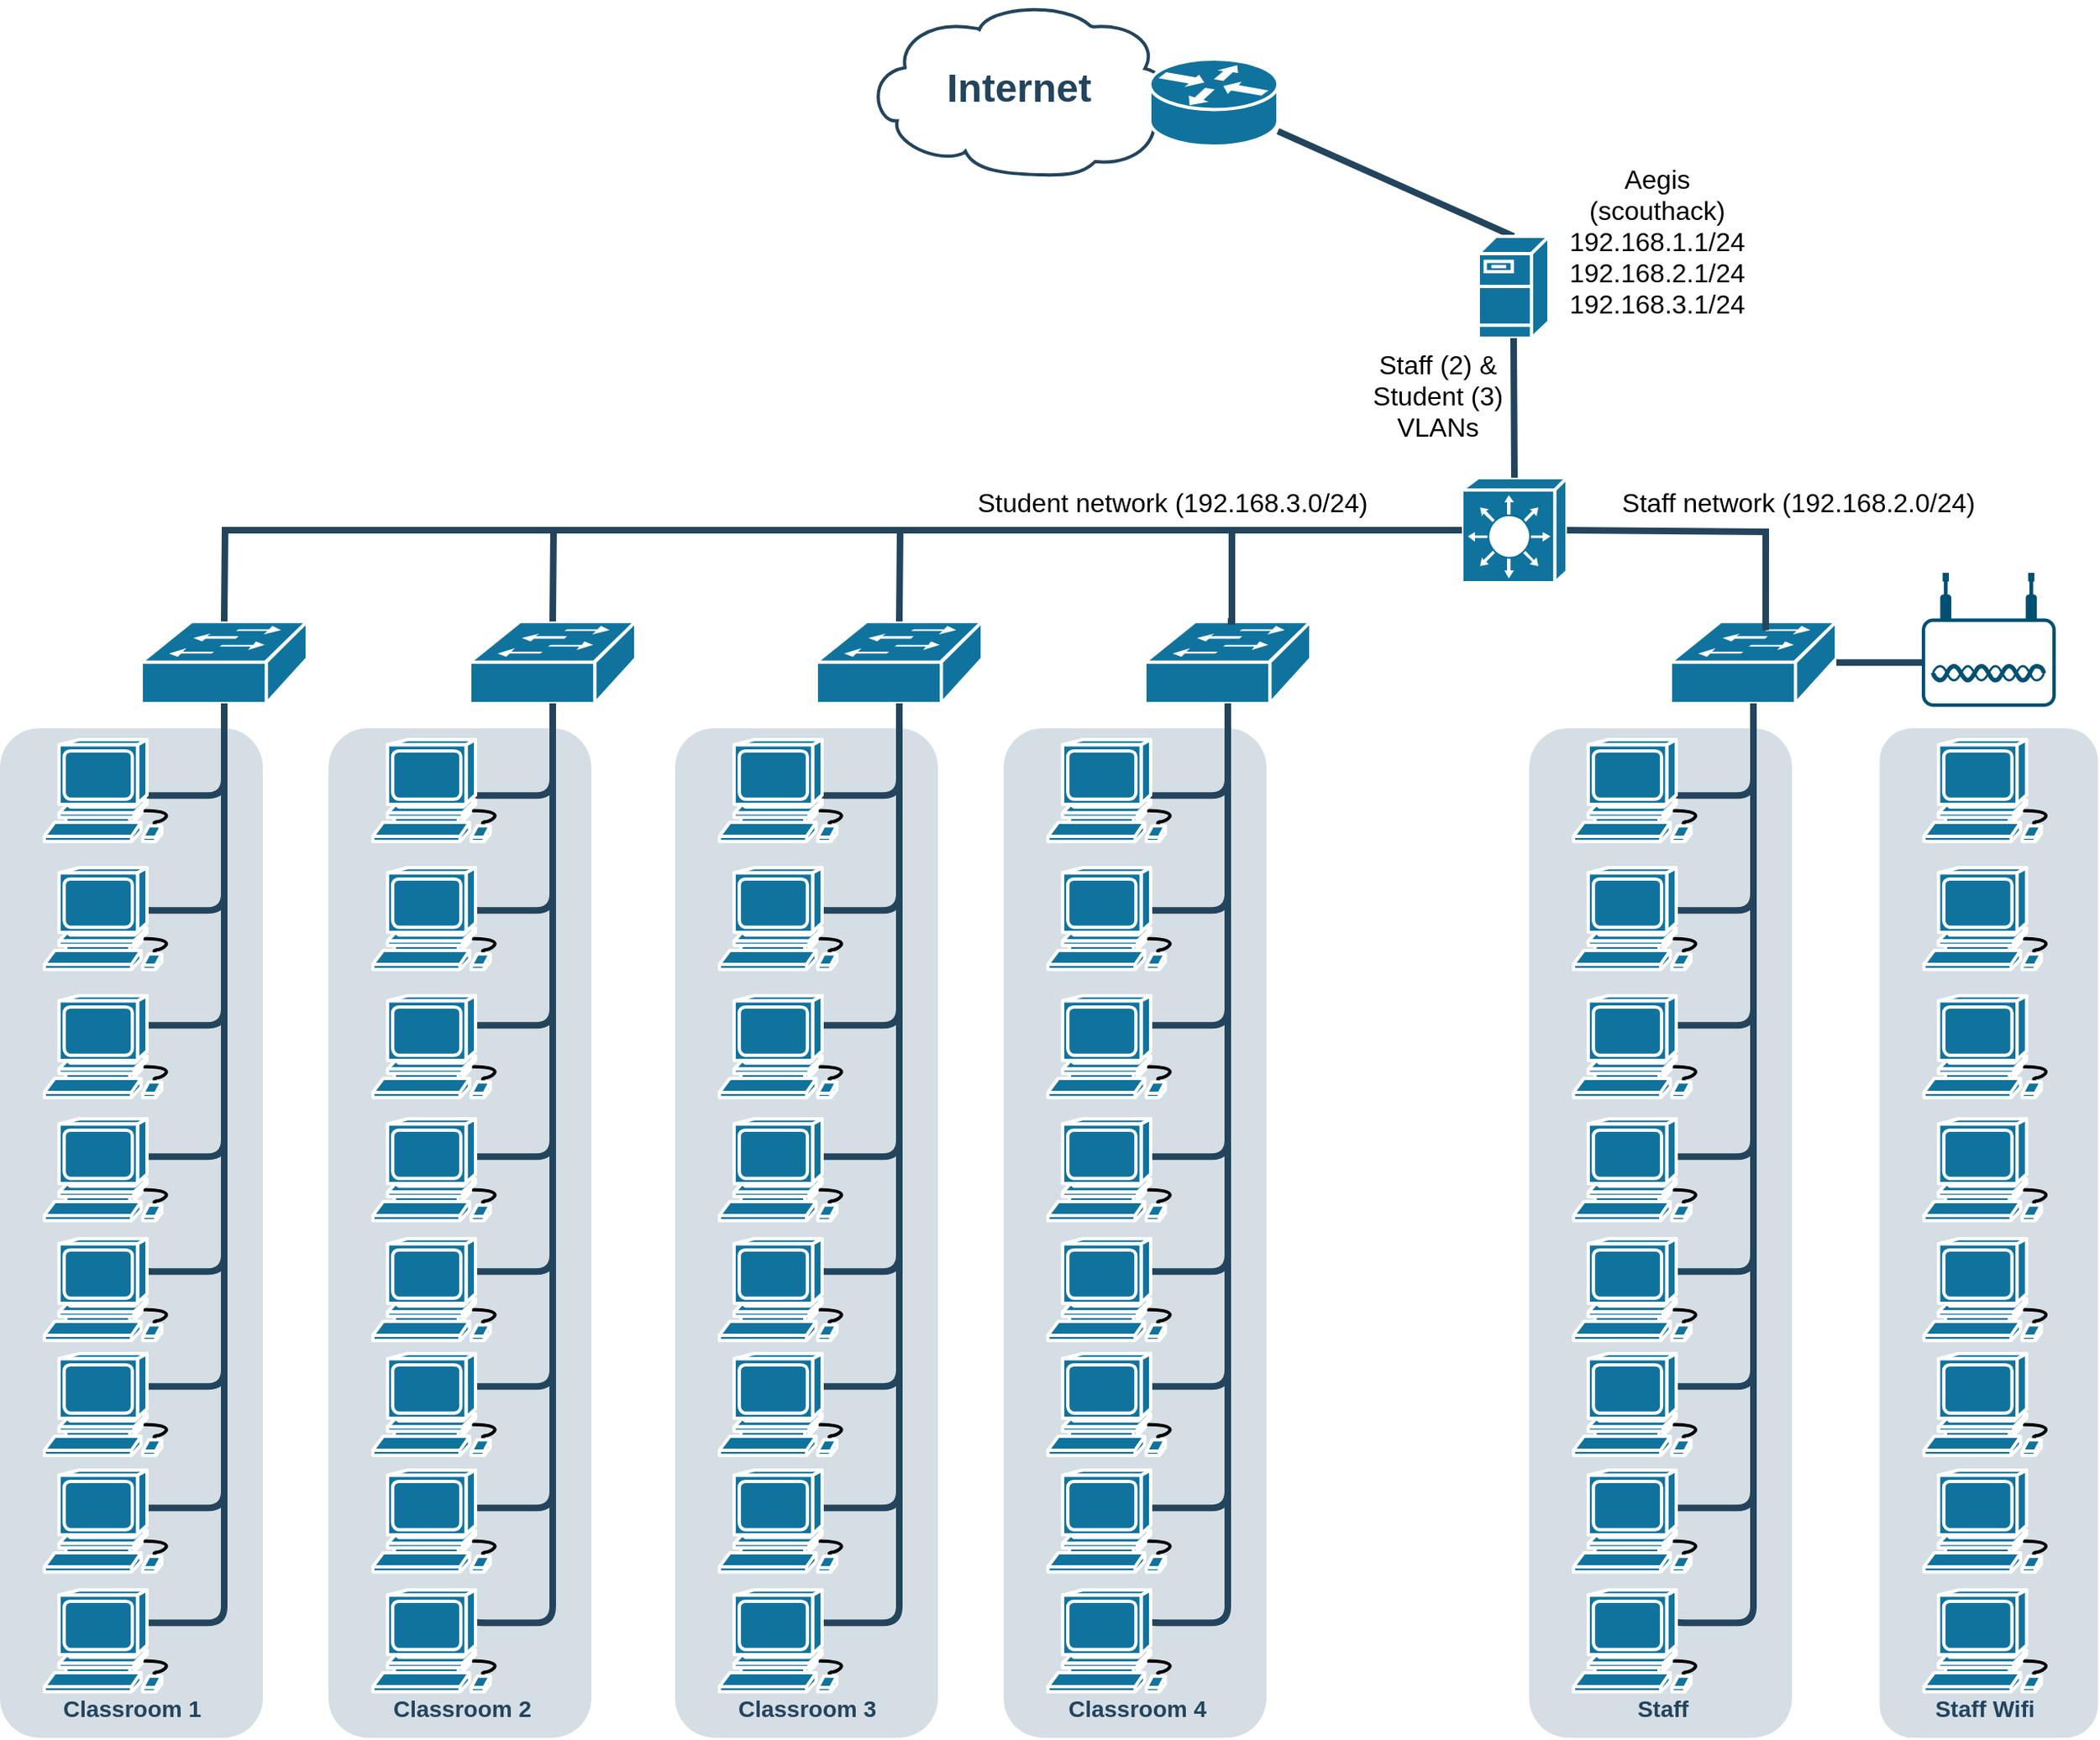 <mxfile version="21.1.2" type="device">
  <diagram id="6a731a19-8d31-9384-78a2-239565b7b9f0" name="Page-1">
    <mxGraphModel dx="2593" dy="1518" grid="1" gridSize="10" guides="1" tooltips="1" connect="1" arrows="1" fold="1" page="1" pageScale="1" pageWidth="827" pageHeight="1169" background="none" math="0" shadow="0">
      <root>
        <mxCell id="0" />
        <mxCell id="1" parent="0" />
        <mxCell id="2109" value="Internet" style="shape=mxgraph.cisco.storage.cloud;html=1;dashed=0;strokeColor=#23445D;fillColor=#ffffff;strokeWidth=2;fontFamily=Helvetica;fontSize=24;fontColor=#23445D;align=center;fontStyle=1" parent="1" vertex="1">
          <mxGeometry x="682" y="40" width="186" height="106" as="geometry" />
        </mxCell>
        <mxCell id="2113" value="" style="shape=mxgraph.cisco.switches.layer_3_switch;html=1;dashed=0;fillColor=#10739E;strokeColor=#ffffff;strokeWidth=2;verticalLabelPosition=bottom;verticalAlign=top;fontFamily=Helvetica;fontSize=36;fontColor=#FFB366" parent="1" vertex="1">
          <mxGeometry x="1045" y="330" width="64" height="64" as="geometry" />
        </mxCell>
        <mxCell id="2138" value="" style="shape=mxgraph.cisco.routers.router;html=1;dashed=0;fillColor=#10739E;strokeColor=#ffffff;strokeWidth=2;verticalLabelPosition=bottom;verticalAlign=top;fontFamily=Helvetica;fontSize=36;fontColor=#FFB366" parent="1" vertex="1">
          <mxGeometry x="855" y="75" width="78" height="53" as="geometry" />
        </mxCell>
        <mxCell id="2170" value="" style="elbow=horizontal;endArrow=none;html=1;strokeColor=#23445D;endFill=0;strokeWidth=4;rounded=1;exitX=0.5;exitY=0;exitDx=0;exitDy=0;exitPerimeter=0;" parent="1" source="Zg446pFr2e7XvsKzSFGU-2379" target="2138" edge="1">
          <mxGeometry width="100" height="100" relative="1" as="geometry">
            <mxPoint x="1042.831" y="205" as="sourcePoint" />
            <mxPoint x="1045.278" y="193.083" as="targetPoint" />
          </mxGeometry>
        </mxCell>
        <mxCell id="Zg446pFr2e7XvsKzSFGU-2379" value="" style="shape=mxgraph.cisco.servers.fileserver;html=1;dashed=0;fillColor=#10739E;strokeColor=#ffffff;strokeWidth=2;verticalLabelPosition=bottom;verticalAlign=top;fontFamily=Helvetica;fontSize=36;fontColor=#FFB366" vertex="1" parent="1">
          <mxGeometry x="1055" y="183" width="43" height="62" as="geometry" />
        </mxCell>
        <mxCell id="Zg446pFr2e7XvsKzSFGU-2381" value="&lt;font style=&quot;font-size: 16px;&quot;&gt;Staff (2) &amp;amp;&lt;br&gt;Student (3)&lt;br&gt;VLANs&lt;/font&gt;" style="edgeStyle=none;rounded=1;html=1;strokeColor=#23445D;endArrow=none;endFill=0;strokeWidth=4;entryX=0.5;entryY=0;entryDx=0;entryDy=0;entryPerimeter=0;exitX=0.5;exitY=1;exitDx=0;exitDy=0;exitPerimeter=0;" edge="1" parent="1" source="Zg446pFr2e7XvsKzSFGU-2379" target="2113">
          <mxGeometry x="-0.183" y="-47" relative="1" as="geometry">
            <mxPoint x="1055" y="271" as="sourcePoint" />
            <mxPoint x="1022" y="313" as="targetPoint" />
            <mxPoint as="offset" />
          </mxGeometry>
        </mxCell>
        <mxCell id="Zg446pFr2e7XvsKzSFGU-2387" value="" style="group" vertex="1" connectable="0" parent="1">
          <mxGeometry x="155" y="417.6" width="187" height="680.0" as="geometry" />
        </mxCell>
        <mxCell id="Zg446pFr2e7XvsKzSFGU-2319" value="" style="rounded=1;whiteSpace=wrap;html=1;strokeColor=none;fillColor=#BAC8D3;fontSize=24;fontColor=#23445D;align=center;opacity=60;" vertex="1" parent="Zg446pFr2e7XvsKzSFGU-2387">
          <mxGeometry y="65" width="160" height="615" as="geometry" />
        </mxCell>
        <mxCell id="Zg446pFr2e7XvsKzSFGU-2320" value="" style="shape=mxgraph.cisco.switches.workgroup_switch;html=1;dashed=0;fillColor=#10739E;strokeColor=#ffffff;strokeWidth=2;verticalLabelPosition=bottom;verticalAlign=top;fontFamily=Helvetica;fontSize=36;fontColor=#FFB366" vertex="1" parent="Zg446pFr2e7XvsKzSFGU-2387">
          <mxGeometry x="86" width="101" height="50" as="geometry" />
        </mxCell>
        <mxCell id="Zg446pFr2e7XvsKzSFGU-2322" style="edgeStyle=orthogonalEdgeStyle;rounded=1;html=1;strokeColor=#23445D;endArrow=none;endFill=0;strokeWidth=4;entryX=0.675;entryY=0.532;entryDx=0;entryDy=0;entryPerimeter=0;" edge="1" parent="Zg446pFr2e7XvsKzSFGU-2387" source="Zg446pFr2e7XvsKzSFGU-2320" target="Zg446pFr2e7XvsKzSFGU-2331">
          <mxGeometry relative="1" as="geometry">
            <Array as="points">
              <mxPoint x="137" y="106" />
            </Array>
            <mxPoint x="104" y="106" as="targetPoint" />
          </mxGeometry>
        </mxCell>
        <mxCell id="Zg446pFr2e7XvsKzSFGU-2323" style="edgeStyle=orthogonalEdgeStyle;rounded=1;html=1;strokeColor=#23445D;endArrow=none;endFill=0;strokeWidth=4;entryX=0.699;entryY=0.387;entryDx=0;entryDy=0;entryPerimeter=0;" edge="1" parent="Zg446pFr2e7XvsKzSFGU-2387" source="Zg446pFr2e7XvsKzSFGU-2320" target="Zg446pFr2e7XvsKzSFGU-2332">
          <mxGeometry relative="1" as="geometry">
            <Array as="points">
              <mxPoint x="137" y="176" />
              <mxPoint x="85" y="176" />
            </Array>
            <mxPoint x="104" y="176" as="targetPoint" />
          </mxGeometry>
        </mxCell>
        <mxCell id="Zg446pFr2e7XvsKzSFGU-2324" style="edgeStyle=orthogonalEdgeStyle;rounded=1;html=1;strokeColor=#23445D;endArrow=none;endFill=0;strokeWidth=4;entryX=0.711;entryY=0.306;entryDx=0;entryDy=0;entryPerimeter=0;" edge="1" parent="Zg446pFr2e7XvsKzSFGU-2387" source="Zg446pFr2e7XvsKzSFGU-2320" target="Zg446pFr2e7XvsKzSFGU-2333">
          <mxGeometry relative="1" as="geometry">
            <Array as="points">
              <mxPoint x="137" y="246" />
            </Array>
            <mxPoint x="104" y="246" as="targetPoint" />
          </mxGeometry>
        </mxCell>
        <mxCell id="Zg446pFr2e7XvsKzSFGU-2325" style="edgeStyle=orthogonalEdgeStyle;rounded=1;html=1;strokeColor=#23445D;endArrow=none;endFill=0;strokeWidth=4;entryX=0.687;entryY=0.355;entryDx=0;entryDy=0;entryPerimeter=0;" edge="1" parent="Zg446pFr2e7XvsKzSFGU-2387" source="Zg446pFr2e7XvsKzSFGU-2320" target="Zg446pFr2e7XvsKzSFGU-2334">
          <mxGeometry relative="1" as="geometry">
            <Array as="points">
              <mxPoint x="137" y="326" />
            </Array>
            <mxPoint x="104" y="326" as="targetPoint" />
          </mxGeometry>
        </mxCell>
        <mxCell id="Zg446pFr2e7XvsKzSFGU-2326" style="edgeStyle=orthogonalEdgeStyle;rounded=1;html=1;strokeColor=#23445D;endArrow=none;endFill=0;strokeWidth=4;entryX=0.699;entryY=0.29;entryDx=0;entryDy=0;entryPerimeter=0;" edge="1" parent="Zg446pFr2e7XvsKzSFGU-2387" source="Zg446pFr2e7XvsKzSFGU-2320" target="Zg446pFr2e7XvsKzSFGU-2335">
          <mxGeometry relative="1" as="geometry">
            <Array as="points">
              <mxPoint x="137" y="396" />
              <mxPoint x="85" y="396" />
            </Array>
            <mxPoint x="104" y="396" as="targetPoint" />
          </mxGeometry>
        </mxCell>
        <mxCell id="Zg446pFr2e7XvsKzSFGU-2327" style="edgeStyle=orthogonalEdgeStyle;rounded=1;html=1;strokeColor=#23445D;endArrow=none;endFill=0;strokeWidth=4;entryX=0.614;entryY=0.323;entryDx=0;entryDy=0;entryPerimeter=0;" edge="1" parent="Zg446pFr2e7XvsKzSFGU-2387" source="Zg446pFr2e7XvsKzSFGU-2320" target="Zg446pFr2e7XvsKzSFGU-2336">
          <mxGeometry relative="1" as="geometry">
            <Array as="points">
              <mxPoint x="137" y="466" />
            </Array>
            <mxPoint x="104" y="466" as="targetPoint" />
          </mxGeometry>
        </mxCell>
        <mxCell id="Zg446pFr2e7XvsKzSFGU-2328" value="Classroom 1" style="rounded=1;whiteSpace=wrap;html=1;strokeColor=none;fillColor=none;fontSize=14;fontColor=#23445D;align=center;fontStyle=1" vertex="1" parent="Zg446pFr2e7XvsKzSFGU-2387">
          <mxGeometry x="34" y="652.0" width="93" height="20" as="geometry" />
        </mxCell>
        <mxCell id="Zg446pFr2e7XvsKzSFGU-2329" style="edgeStyle=orthogonalEdgeStyle;rounded=1;html=1;endArrow=none;endFill=0;strokeColor=#23445D;strokeWidth=4;fontSize=14;fontColor=#990000;entryX=0.687;entryY=0.355;entryDx=0;entryDy=0;entryPerimeter=0;" edge="1" parent="Zg446pFr2e7XvsKzSFGU-2387" source="Zg446pFr2e7XvsKzSFGU-2320" target="Zg446pFr2e7XvsKzSFGU-2337">
          <mxGeometry relative="1" as="geometry">
            <Array as="points">
              <mxPoint x="137" y="540" />
            </Array>
            <mxPoint x="104" y="540" as="targetPoint" />
          </mxGeometry>
        </mxCell>
        <mxCell id="Zg446pFr2e7XvsKzSFGU-2330" style="edgeStyle=orthogonalEdgeStyle;rounded=1;html=1;endArrow=none;endFill=0;strokeColor=#23445D;strokeWidth=4;fontSize=14;fontColor=#990000;entryX=0.687;entryY=0.323;entryDx=0;entryDy=0;entryPerimeter=0;" edge="1" parent="Zg446pFr2e7XvsKzSFGU-2387" source="Zg446pFr2e7XvsKzSFGU-2320" target="Zg446pFr2e7XvsKzSFGU-2338">
          <mxGeometry relative="1" as="geometry">
            <Array as="points">
              <mxPoint x="137" y="610.0" />
            </Array>
            <mxPoint x="104" y="610.0" as="targetPoint" />
          </mxGeometry>
        </mxCell>
        <mxCell id="Zg446pFr2e7XvsKzSFGU-2331" value="" style="shape=mxgraph.cisco.computers_and_peripherals.workstation;html=1;dashed=0;fillColor=#10739E;strokeColor=#ffffff;strokeWidth=2;verticalLabelPosition=bottom;verticalAlign=top;fontFamily=Helvetica;fontSize=36;fontColor=#FFB366" vertex="1" parent="Zg446pFr2e7XvsKzSFGU-2387">
          <mxGeometry x="27" y="72" width="83" height="62" as="geometry" />
        </mxCell>
        <mxCell id="Zg446pFr2e7XvsKzSFGU-2332" value="" style="shape=mxgraph.cisco.computers_and_peripherals.workstation;html=1;dashed=0;fillColor=#10739E;strokeColor=#ffffff;strokeWidth=2;verticalLabelPosition=bottom;verticalAlign=top;fontFamily=Helvetica;fontSize=36;fontColor=#FFB366" vertex="1" parent="Zg446pFr2e7XvsKzSFGU-2387">
          <mxGeometry x="27" y="150" width="83" height="62" as="geometry" />
        </mxCell>
        <mxCell id="Zg446pFr2e7XvsKzSFGU-2333" value="" style="shape=mxgraph.cisco.computers_and_peripherals.workstation;html=1;dashed=0;fillColor=#10739E;strokeColor=#ffffff;strokeWidth=2;verticalLabelPosition=bottom;verticalAlign=top;fontFamily=Helvetica;fontSize=36;fontColor=#FFB366" vertex="1" parent="Zg446pFr2e7XvsKzSFGU-2387">
          <mxGeometry x="27" y="228" width="83" height="62" as="geometry" />
        </mxCell>
        <mxCell id="Zg446pFr2e7XvsKzSFGU-2334" value="" style="shape=mxgraph.cisco.computers_and_peripherals.workstation;html=1;dashed=0;fillColor=#10739E;strokeColor=#ffffff;strokeWidth=2;verticalLabelPosition=bottom;verticalAlign=top;fontFamily=Helvetica;fontSize=36;fontColor=#FFB366" vertex="1" parent="Zg446pFr2e7XvsKzSFGU-2387">
          <mxGeometry x="27" y="303" width="83" height="62" as="geometry" />
        </mxCell>
        <mxCell id="Zg446pFr2e7XvsKzSFGU-2335" value="" style="shape=mxgraph.cisco.computers_and_peripherals.workstation;html=1;dashed=0;fillColor=#10739E;strokeColor=#ffffff;strokeWidth=2;verticalLabelPosition=bottom;verticalAlign=top;fontFamily=Helvetica;fontSize=36;fontColor=#FFB366" vertex="1" parent="Zg446pFr2e7XvsKzSFGU-2387">
          <mxGeometry x="27" y="376" width="83" height="62" as="geometry" />
        </mxCell>
        <mxCell id="Zg446pFr2e7XvsKzSFGU-2336" value="" style="shape=mxgraph.cisco.computers_and_peripherals.workstation;html=1;dashed=0;fillColor=#10739E;strokeColor=#ffffff;strokeWidth=2;verticalLabelPosition=bottom;verticalAlign=top;fontFamily=Helvetica;fontSize=36;fontColor=#FFB366" vertex="1" parent="Zg446pFr2e7XvsKzSFGU-2387">
          <mxGeometry x="27" y="446" width="83" height="62" as="geometry" />
        </mxCell>
        <mxCell id="Zg446pFr2e7XvsKzSFGU-2337" value="" style="shape=mxgraph.cisco.computers_and_peripherals.workstation;html=1;dashed=0;fillColor=#10739E;strokeColor=#ffffff;strokeWidth=2;verticalLabelPosition=bottom;verticalAlign=top;fontFamily=Helvetica;fontSize=36;fontColor=#FFB366" vertex="1" parent="Zg446pFr2e7XvsKzSFGU-2387">
          <mxGeometry x="27" y="517" width="83" height="62" as="geometry" />
        </mxCell>
        <mxCell id="Zg446pFr2e7XvsKzSFGU-2338" value="" style="shape=mxgraph.cisco.computers_and_peripherals.workstation;html=1;dashed=0;fillColor=#10739E;strokeColor=#ffffff;strokeWidth=2;verticalLabelPosition=bottom;verticalAlign=top;fontFamily=Helvetica;fontSize=36;fontColor=#FFB366" vertex="1" parent="Zg446pFr2e7XvsKzSFGU-2387">
          <mxGeometry x="27" y="590.0" width="83" height="62" as="geometry" />
        </mxCell>
        <mxCell id="Zg446pFr2e7XvsKzSFGU-2388" value="" style="group" vertex="1" connectable="0" parent="1">
          <mxGeometry x="355" y="417.6" width="187" height="680.0" as="geometry" />
        </mxCell>
        <mxCell id="2091" value="" style="rounded=1;whiteSpace=wrap;html=1;strokeColor=none;fillColor=#BAC8D3;fontSize=24;fontColor=#23445D;align=center;opacity=60;" parent="Zg446pFr2e7XvsKzSFGU-2388" vertex="1">
          <mxGeometry y="65" width="160" height="615" as="geometry" />
        </mxCell>
        <mxCell id="2117" value="" style="shape=mxgraph.cisco.switches.workgroup_switch;html=1;dashed=0;fillColor=#10739E;strokeColor=#ffffff;strokeWidth=2;verticalLabelPosition=bottom;verticalAlign=top;fontFamily=Helvetica;fontSize=36;fontColor=#FFB366" parent="Zg446pFr2e7XvsKzSFGU-2388" vertex="1">
          <mxGeometry x="86" width="101" height="50" as="geometry" />
        </mxCell>
        <mxCell id="2194" style="edgeStyle=orthogonalEdgeStyle;rounded=1;html=1;strokeColor=#23445D;endArrow=none;endFill=0;strokeWidth=4;entryX=0.675;entryY=0.532;entryDx=0;entryDy=0;entryPerimeter=0;" parent="Zg446pFr2e7XvsKzSFGU-2388" source="2117" target="Zg446pFr2e7XvsKzSFGU-2260" edge="1">
          <mxGeometry relative="1" as="geometry">
            <Array as="points">
              <mxPoint x="137" y="106" />
            </Array>
            <mxPoint x="104" y="106" as="targetPoint" />
          </mxGeometry>
        </mxCell>
        <mxCell id="2195" style="edgeStyle=orthogonalEdgeStyle;rounded=1;html=1;strokeColor=#23445D;endArrow=none;endFill=0;strokeWidth=4;entryX=0.699;entryY=0.387;entryDx=0;entryDy=0;entryPerimeter=0;" parent="Zg446pFr2e7XvsKzSFGU-2388" source="2117" target="Zg446pFr2e7XvsKzSFGU-2262" edge="1">
          <mxGeometry relative="1" as="geometry">
            <Array as="points">
              <mxPoint x="137" y="176" />
              <mxPoint x="85" y="176" />
            </Array>
            <mxPoint x="104" y="176" as="targetPoint" />
          </mxGeometry>
        </mxCell>
        <mxCell id="2196" style="edgeStyle=orthogonalEdgeStyle;rounded=1;html=1;strokeColor=#23445D;endArrow=none;endFill=0;strokeWidth=4;entryX=0.711;entryY=0.306;entryDx=0;entryDy=0;entryPerimeter=0;" parent="Zg446pFr2e7XvsKzSFGU-2388" source="2117" target="Zg446pFr2e7XvsKzSFGU-2263" edge="1">
          <mxGeometry relative="1" as="geometry">
            <Array as="points">
              <mxPoint x="137" y="246" />
            </Array>
            <mxPoint x="104" y="246" as="targetPoint" />
          </mxGeometry>
        </mxCell>
        <mxCell id="2197" style="edgeStyle=orthogonalEdgeStyle;rounded=1;html=1;strokeColor=#23445D;endArrow=none;endFill=0;strokeWidth=4;entryX=0.687;entryY=0.355;entryDx=0;entryDy=0;entryPerimeter=0;" parent="Zg446pFr2e7XvsKzSFGU-2388" source="2117" target="Zg446pFr2e7XvsKzSFGU-2264" edge="1">
          <mxGeometry relative="1" as="geometry">
            <Array as="points">
              <mxPoint x="137" y="326" />
            </Array>
            <mxPoint x="104" y="326" as="targetPoint" />
          </mxGeometry>
        </mxCell>
        <mxCell id="2198" style="edgeStyle=orthogonalEdgeStyle;rounded=1;html=1;strokeColor=#23445D;endArrow=none;endFill=0;strokeWidth=4;entryX=0.699;entryY=0.29;entryDx=0;entryDy=0;entryPerimeter=0;" parent="Zg446pFr2e7XvsKzSFGU-2388" source="2117" target="Zg446pFr2e7XvsKzSFGU-2265" edge="1">
          <mxGeometry relative="1" as="geometry">
            <Array as="points">
              <mxPoint x="137" y="396" />
              <mxPoint x="85" y="396" />
            </Array>
            <mxPoint x="104" y="396" as="targetPoint" />
          </mxGeometry>
        </mxCell>
        <mxCell id="2199" style="edgeStyle=orthogonalEdgeStyle;rounded=1;html=1;strokeColor=#23445D;endArrow=none;endFill=0;strokeWidth=4;entryX=0.614;entryY=0.323;entryDx=0;entryDy=0;entryPerimeter=0;" parent="Zg446pFr2e7XvsKzSFGU-2388" source="2117" target="Zg446pFr2e7XvsKzSFGU-2266" edge="1">
          <mxGeometry relative="1" as="geometry">
            <Array as="points">
              <mxPoint x="137" y="466" />
            </Array>
            <mxPoint x="104" y="466" as="targetPoint" />
          </mxGeometry>
        </mxCell>
        <mxCell id="2231" value="Classroom 2" style="rounded=1;whiteSpace=wrap;html=1;strokeColor=none;fillColor=none;fontSize=14;fontColor=#23445D;align=center;fontStyle=1" parent="Zg446pFr2e7XvsKzSFGU-2388" vertex="1">
          <mxGeometry x="35" y="652.0" width="93" height="20" as="geometry" />
        </mxCell>
        <mxCell id="2255" style="edgeStyle=orthogonalEdgeStyle;rounded=1;html=1;endArrow=none;endFill=0;strokeColor=#23445D;strokeWidth=4;fontSize=14;fontColor=#990000;entryX=0.687;entryY=0.355;entryDx=0;entryDy=0;entryPerimeter=0;" parent="Zg446pFr2e7XvsKzSFGU-2388" source="2117" target="Zg446pFr2e7XvsKzSFGU-2267" edge="1">
          <mxGeometry relative="1" as="geometry">
            <Array as="points">
              <mxPoint x="137" y="540" />
            </Array>
            <mxPoint x="104" y="540" as="targetPoint" />
          </mxGeometry>
        </mxCell>
        <mxCell id="2256" style="edgeStyle=orthogonalEdgeStyle;rounded=1;html=1;endArrow=none;endFill=0;strokeColor=#23445D;strokeWidth=4;fontSize=14;fontColor=#990000;entryX=0.735;entryY=0.29;entryDx=0;entryDy=0;entryPerimeter=0;" parent="Zg446pFr2e7XvsKzSFGU-2388" source="2117" target="Zg446pFr2e7XvsKzSFGU-2268" edge="1">
          <mxGeometry relative="1" as="geometry">
            <Array as="points">
              <mxPoint x="137" y="610.0" />
              <mxPoint x="88" y="610.0" />
            </Array>
            <mxPoint x="104" y="610.0" as="targetPoint" />
          </mxGeometry>
        </mxCell>
        <mxCell id="Zg446pFr2e7XvsKzSFGU-2260" value="" style="shape=mxgraph.cisco.computers_and_peripherals.workstation;html=1;dashed=0;fillColor=#10739E;strokeColor=#ffffff;strokeWidth=2;verticalLabelPosition=bottom;verticalAlign=top;fontFamily=Helvetica;fontSize=36;fontColor=#FFB366" vertex="1" parent="Zg446pFr2e7XvsKzSFGU-2388">
          <mxGeometry x="27" y="72" width="83" height="62" as="geometry" />
        </mxCell>
        <mxCell id="Zg446pFr2e7XvsKzSFGU-2262" value="" style="shape=mxgraph.cisco.computers_and_peripherals.workstation;html=1;dashed=0;fillColor=#10739E;strokeColor=#ffffff;strokeWidth=2;verticalLabelPosition=bottom;verticalAlign=top;fontFamily=Helvetica;fontSize=36;fontColor=#FFB366" vertex="1" parent="Zg446pFr2e7XvsKzSFGU-2388">
          <mxGeometry x="27" y="150" width="83" height="62" as="geometry" />
        </mxCell>
        <mxCell id="Zg446pFr2e7XvsKzSFGU-2263" value="" style="shape=mxgraph.cisco.computers_and_peripherals.workstation;html=1;dashed=0;fillColor=#10739E;strokeColor=#ffffff;strokeWidth=2;verticalLabelPosition=bottom;verticalAlign=top;fontFamily=Helvetica;fontSize=36;fontColor=#FFB366" vertex="1" parent="Zg446pFr2e7XvsKzSFGU-2388">
          <mxGeometry x="27" y="228" width="83" height="62" as="geometry" />
        </mxCell>
        <mxCell id="Zg446pFr2e7XvsKzSFGU-2264" value="" style="shape=mxgraph.cisco.computers_and_peripherals.workstation;html=1;dashed=0;fillColor=#10739E;strokeColor=#ffffff;strokeWidth=2;verticalLabelPosition=bottom;verticalAlign=top;fontFamily=Helvetica;fontSize=36;fontColor=#FFB366" vertex="1" parent="Zg446pFr2e7XvsKzSFGU-2388">
          <mxGeometry x="27" y="303" width="83" height="62" as="geometry" />
        </mxCell>
        <mxCell id="Zg446pFr2e7XvsKzSFGU-2265" value="" style="shape=mxgraph.cisco.computers_and_peripherals.workstation;html=1;dashed=0;fillColor=#10739E;strokeColor=#ffffff;strokeWidth=2;verticalLabelPosition=bottom;verticalAlign=top;fontFamily=Helvetica;fontSize=36;fontColor=#FFB366" vertex="1" parent="Zg446pFr2e7XvsKzSFGU-2388">
          <mxGeometry x="27" y="376" width="83" height="62" as="geometry" />
        </mxCell>
        <mxCell id="Zg446pFr2e7XvsKzSFGU-2266" value="" style="shape=mxgraph.cisco.computers_and_peripherals.workstation;html=1;dashed=0;fillColor=#10739E;strokeColor=#ffffff;strokeWidth=2;verticalLabelPosition=bottom;verticalAlign=top;fontFamily=Helvetica;fontSize=36;fontColor=#FFB366" vertex="1" parent="Zg446pFr2e7XvsKzSFGU-2388">
          <mxGeometry x="27" y="446" width="83" height="62" as="geometry" />
        </mxCell>
        <mxCell id="Zg446pFr2e7XvsKzSFGU-2267" value="" style="shape=mxgraph.cisco.computers_and_peripherals.workstation;html=1;dashed=0;fillColor=#10739E;strokeColor=#ffffff;strokeWidth=2;verticalLabelPosition=bottom;verticalAlign=top;fontFamily=Helvetica;fontSize=36;fontColor=#FFB366" vertex="1" parent="Zg446pFr2e7XvsKzSFGU-2388">
          <mxGeometry x="27" y="517" width="83" height="62" as="geometry" />
        </mxCell>
        <mxCell id="Zg446pFr2e7XvsKzSFGU-2268" value="" style="shape=mxgraph.cisco.computers_and_peripherals.workstation;html=1;dashed=0;fillColor=#10739E;strokeColor=#ffffff;strokeWidth=2;verticalLabelPosition=bottom;verticalAlign=top;fontFamily=Helvetica;fontSize=36;fontColor=#FFB366" vertex="1" parent="Zg446pFr2e7XvsKzSFGU-2388">
          <mxGeometry x="27" y="590.0" width="83" height="62" as="geometry" />
        </mxCell>
        <mxCell id="Zg446pFr2e7XvsKzSFGU-2390" value="" style="group" vertex="1" connectable="0" parent="1">
          <mxGeometry x="566" y="417.6" width="187" height="680.0" as="geometry" />
        </mxCell>
        <mxCell id="Zg446pFr2e7XvsKzSFGU-2359" value="" style="rounded=1;whiteSpace=wrap;html=1;strokeColor=none;fillColor=#BAC8D3;fontSize=24;fontColor=#23445D;align=center;opacity=60;" vertex="1" parent="Zg446pFr2e7XvsKzSFGU-2390">
          <mxGeometry y="65" width="160" height="615" as="geometry" />
        </mxCell>
        <mxCell id="Zg446pFr2e7XvsKzSFGU-2360" value="" style="shape=mxgraph.cisco.switches.workgroup_switch;html=1;dashed=0;fillColor=#10739E;strokeColor=#ffffff;strokeWidth=2;verticalLabelPosition=bottom;verticalAlign=top;fontFamily=Helvetica;fontSize=36;fontColor=#FFB366" vertex="1" parent="Zg446pFr2e7XvsKzSFGU-2390">
          <mxGeometry x="86" width="101" height="50" as="geometry" />
        </mxCell>
        <mxCell id="Zg446pFr2e7XvsKzSFGU-2362" style="edgeStyle=orthogonalEdgeStyle;rounded=1;html=1;strokeColor=#23445D;endArrow=none;endFill=0;strokeWidth=4;entryX=0.675;entryY=0.532;entryDx=0;entryDy=0;entryPerimeter=0;" edge="1" parent="Zg446pFr2e7XvsKzSFGU-2390" source="Zg446pFr2e7XvsKzSFGU-2360" target="Zg446pFr2e7XvsKzSFGU-2371">
          <mxGeometry relative="1" as="geometry">
            <Array as="points">
              <mxPoint x="137" y="106" />
            </Array>
            <mxPoint x="104" y="106" as="targetPoint" />
          </mxGeometry>
        </mxCell>
        <mxCell id="Zg446pFr2e7XvsKzSFGU-2363" style="edgeStyle=orthogonalEdgeStyle;rounded=1;html=1;strokeColor=#23445D;endArrow=none;endFill=0;strokeWidth=4;entryX=0.699;entryY=0.387;entryDx=0;entryDy=0;entryPerimeter=0;" edge="1" parent="Zg446pFr2e7XvsKzSFGU-2390" source="Zg446pFr2e7XvsKzSFGU-2360" target="Zg446pFr2e7XvsKzSFGU-2372">
          <mxGeometry relative="1" as="geometry">
            <Array as="points">
              <mxPoint x="137" y="176" />
              <mxPoint x="85" y="176" />
            </Array>
            <mxPoint x="104" y="176" as="targetPoint" />
          </mxGeometry>
        </mxCell>
        <mxCell id="Zg446pFr2e7XvsKzSFGU-2364" style="edgeStyle=orthogonalEdgeStyle;rounded=1;html=1;strokeColor=#23445D;endArrow=none;endFill=0;strokeWidth=4;entryX=0.711;entryY=0.306;entryDx=0;entryDy=0;entryPerimeter=0;" edge="1" parent="Zg446pFr2e7XvsKzSFGU-2390" source="Zg446pFr2e7XvsKzSFGU-2360" target="Zg446pFr2e7XvsKzSFGU-2373">
          <mxGeometry relative="1" as="geometry">
            <Array as="points">
              <mxPoint x="137" y="246" />
            </Array>
            <mxPoint x="104" y="246" as="targetPoint" />
          </mxGeometry>
        </mxCell>
        <mxCell id="Zg446pFr2e7XvsKzSFGU-2365" style="edgeStyle=orthogonalEdgeStyle;rounded=1;html=1;strokeColor=#23445D;endArrow=none;endFill=0;strokeWidth=4;entryX=0.687;entryY=0.355;entryDx=0;entryDy=0;entryPerimeter=0;" edge="1" parent="Zg446pFr2e7XvsKzSFGU-2390" source="Zg446pFr2e7XvsKzSFGU-2360" target="Zg446pFr2e7XvsKzSFGU-2374">
          <mxGeometry relative="1" as="geometry">
            <Array as="points">
              <mxPoint x="137" y="326" />
            </Array>
            <mxPoint x="104" y="326" as="targetPoint" />
          </mxGeometry>
        </mxCell>
        <mxCell id="Zg446pFr2e7XvsKzSFGU-2366" style="edgeStyle=orthogonalEdgeStyle;rounded=1;html=1;strokeColor=#23445D;endArrow=none;endFill=0;strokeWidth=4;entryX=0.699;entryY=0.29;entryDx=0;entryDy=0;entryPerimeter=0;" edge="1" parent="Zg446pFr2e7XvsKzSFGU-2390" source="Zg446pFr2e7XvsKzSFGU-2360" target="Zg446pFr2e7XvsKzSFGU-2375">
          <mxGeometry relative="1" as="geometry">
            <Array as="points">
              <mxPoint x="137" y="396" />
              <mxPoint x="85" y="396" />
            </Array>
            <mxPoint x="104" y="396" as="targetPoint" />
          </mxGeometry>
        </mxCell>
        <mxCell id="Zg446pFr2e7XvsKzSFGU-2367" style="edgeStyle=orthogonalEdgeStyle;rounded=1;html=1;strokeColor=#23445D;endArrow=none;endFill=0;strokeWidth=4;entryX=0.614;entryY=0.323;entryDx=0;entryDy=0;entryPerimeter=0;" edge="1" parent="Zg446pFr2e7XvsKzSFGU-2390" source="Zg446pFr2e7XvsKzSFGU-2360" target="Zg446pFr2e7XvsKzSFGU-2376">
          <mxGeometry relative="1" as="geometry">
            <Array as="points">
              <mxPoint x="137" y="466" />
            </Array>
            <mxPoint x="104" y="466" as="targetPoint" />
          </mxGeometry>
        </mxCell>
        <mxCell id="Zg446pFr2e7XvsKzSFGU-2368" value="Classroom 3" style="rounded=1;whiteSpace=wrap;html=1;strokeColor=none;fillColor=none;fontSize=14;fontColor=#23445D;align=center;fontStyle=1" vertex="1" parent="Zg446pFr2e7XvsKzSFGU-2390">
          <mxGeometry x="34" y="652.0" width="93" height="20" as="geometry" />
        </mxCell>
        <mxCell id="Zg446pFr2e7XvsKzSFGU-2369" style="edgeStyle=orthogonalEdgeStyle;rounded=1;html=1;endArrow=none;endFill=0;strokeColor=#23445D;strokeWidth=4;fontSize=14;fontColor=#990000;entryX=0.687;entryY=0.355;entryDx=0;entryDy=0;entryPerimeter=0;" edge="1" parent="Zg446pFr2e7XvsKzSFGU-2390" source="Zg446pFr2e7XvsKzSFGU-2360" target="Zg446pFr2e7XvsKzSFGU-2377">
          <mxGeometry relative="1" as="geometry">
            <Array as="points">
              <mxPoint x="137" y="540" />
            </Array>
            <mxPoint x="104" y="540" as="targetPoint" />
          </mxGeometry>
        </mxCell>
        <mxCell id="Zg446pFr2e7XvsKzSFGU-2370" style="edgeStyle=orthogonalEdgeStyle;rounded=1;html=1;endArrow=none;endFill=0;strokeColor=#23445D;strokeWidth=4;fontSize=14;fontColor=#990000;entryX=0.687;entryY=0.323;entryDx=0;entryDy=0;entryPerimeter=0;" edge="1" parent="Zg446pFr2e7XvsKzSFGU-2390" source="Zg446pFr2e7XvsKzSFGU-2360" target="Zg446pFr2e7XvsKzSFGU-2378">
          <mxGeometry relative="1" as="geometry">
            <Array as="points">
              <mxPoint x="137" y="610.0" />
            </Array>
            <mxPoint x="104" y="610.0" as="targetPoint" />
          </mxGeometry>
        </mxCell>
        <mxCell id="Zg446pFr2e7XvsKzSFGU-2371" value="" style="shape=mxgraph.cisco.computers_and_peripherals.workstation;html=1;dashed=0;fillColor=#10739E;strokeColor=#ffffff;strokeWidth=2;verticalLabelPosition=bottom;verticalAlign=top;fontFamily=Helvetica;fontSize=36;fontColor=#FFB366" vertex="1" parent="Zg446pFr2e7XvsKzSFGU-2390">
          <mxGeometry x="27" y="72" width="83" height="62" as="geometry" />
        </mxCell>
        <mxCell id="Zg446pFr2e7XvsKzSFGU-2372" value="" style="shape=mxgraph.cisco.computers_and_peripherals.workstation;html=1;dashed=0;fillColor=#10739E;strokeColor=#ffffff;strokeWidth=2;verticalLabelPosition=bottom;verticalAlign=top;fontFamily=Helvetica;fontSize=36;fontColor=#FFB366" vertex="1" parent="Zg446pFr2e7XvsKzSFGU-2390">
          <mxGeometry x="27" y="150" width="83" height="62" as="geometry" />
        </mxCell>
        <mxCell id="Zg446pFr2e7XvsKzSFGU-2373" value="" style="shape=mxgraph.cisco.computers_and_peripherals.workstation;html=1;dashed=0;fillColor=#10739E;strokeColor=#ffffff;strokeWidth=2;verticalLabelPosition=bottom;verticalAlign=top;fontFamily=Helvetica;fontSize=36;fontColor=#FFB366" vertex="1" parent="Zg446pFr2e7XvsKzSFGU-2390">
          <mxGeometry x="27" y="228" width="83" height="62" as="geometry" />
        </mxCell>
        <mxCell id="Zg446pFr2e7XvsKzSFGU-2374" value="" style="shape=mxgraph.cisco.computers_and_peripherals.workstation;html=1;dashed=0;fillColor=#10739E;strokeColor=#ffffff;strokeWidth=2;verticalLabelPosition=bottom;verticalAlign=top;fontFamily=Helvetica;fontSize=36;fontColor=#FFB366" vertex="1" parent="Zg446pFr2e7XvsKzSFGU-2390">
          <mxGeometry x="27" y="303" width="83" height="62" as="geometry" />
        </mxCell>
        <mxCell id="Zg446pFr2e7XvsKzSFGU-2375" value="" style="shape=mxgraph.cisco.computers_and_peripherals.workstation;html=1;dashed=0;fillColor=#10739E;strokeColor=#ffffff;strokeWidth=2;verticalLabelPosition=bottom;verticalAlign=top;fontFamily=Helvetica;fontSize=36;fontColor=#FFB366" vertex="1" parent="Zg446pFr2e7XvsKzSFGU-2390">
          <mxGeometry x="27" y="376" width="83" height="62" as="geometry" />
        </mxCell>
        <mxCell id="Zg446pFr2e7XvsKzSFGU-2376" value="" style="shape=mxgraph.cisco.computers_and_peripherals.workstation;html=1;dashed=0;fillColor=#10739E;strokeColor=#ffffff;strokeWidth=2;verticalLabelPosition=bottom;verticalAlign=top;fontFamily=Helvetica;fontSize=36;fontColor=#FFB366" vertex="1" parent="Zg446pFr2e7XvsKzSFGU-2390">
          <mxGeometry x="27" y="446" width="83" height="62" as="geometry" />
        </mxCell>
        <mxCell id="Zg446pFr2e7XvsKzSFGU-2377" value="" style="shape=mxgraph.cisco.computers_and_peripherals.workstation;html=1;dashed=0;fillColor=#10739E;strokeColor=#ffffff;strokeWidth=2;verticalLabelPosition=bottom;verticalAlign=top;fontFamily=Helvetica;fontSize=36;fontColor=#FFB366" vertex="1" parent="Zg446pFr2e7XvsKzSFGU-2390">
          <mxGeometry x="27" y="517" width="83" height="62" as="geometry" />
        </mxCell>
        <mxCell id="Zg446pFr2e7XvsKzSFGU-2378" value="" style="shape=mxgraph.cisco.computers_and_peripherals.workstation;html=1;dashed=0;fillColor=#10739E;strokeColor=#ffffff;strokeWidth=2;verticalLabelPosition=bottom;verticalAlign=top;fontFamily=Helvetica;fontSize=36;fontColor=#FFB366" vertex="1" parent="Zg446pFr2e7XvsKzSFGU-2390">
          <mxGeometry x="27" y="590.0" width="83" height="62" as="geometry" />
        </mxCell>
        <mxCell id="Zg446pFr2e7XvsKzSFGU-2391" value="" style="group" vertex="1" connectable="0" parent="1">
          <mxGeometry x="766" y="417.6" width="187" height="680.0" as="geometry" />
        </mxCell>
        <mxCell id="Zg446pFr2e7XvsKzSFGU-2339" value="" style="rounded=1;whiteSpace=wrap;html=1;strokeColor=none;fillColor=#BAC8D3;fontSize=24;fontColor=#23445D;align=center;opacity=60;" vertex="1" parent="Zg446pFr2e7XvsKzSFGU-2391">
          <mxGeometry y="65" width="160" height="615" as="geometry" />
        </mxCell>
        <mxCell id="Zg446pFr2e7XvsKzSFGU-2340" value="" style="shape=mxgraph.cisco.switches.workgroup_switch;html=1;dashed=0;fillColor=#10739E;strokeColor=#ffffff;strokeWidth=2;verticalLabelPosition=bottom;verticalAlign=top;fontFamily=Helvetica;fontSize=36;fontColor=#FFB366" vertex="1" parent="Zg446pFr2e7XvsKzSFGU-2391">
          <mxGeometry x="86" width="101" height="50" as="geometry" />
        </mxCell>
        <mxCell id="Zg446pFr2e7XvsKzSFGU-2342" style="edgeStyle=orthogonalEdgeStyle;rounded=1;html=1;strokeColor=#23445D;endArrow=none;endFill=0;strokeWidth=4;entryX=0.675;entryY=0.532;entryDx=0;entryDy=0;entryPerimeter=0;" edge="1" parent="Zg446pFr2e7XvsKzSFGU-2391" source="Zg446pFr2e7XvsKzSFGU-2340" target="Zg446pFr2e7XvsKzSFGU-2351">
          <mxGeometry relative="1" as="geometry">
            <Array as="points">
              <mxPoint x="137" y="106" />
            </Array>
            <mxPoint x="104" y="106" as="targetPoint" />
          </mxGeometry>
        </mxCell>
        <mxCell id="Zg446pFr2e7XvsKzSFGU-2343" style="edgeStyle=orthogonalEdgeStyle;rounded=1;html=1;strokeColor=#23445D;endArrow=none;endFill=0;strokeWidth=4;entryX=0.699;entryY=0.387;entryDx=0;entryDy=0;entryPerimeter=0;" edge="1" parent="Zg446pFr2e7XvsKzSFGU-2391" source="Zg446pFr2e7XvsKzSFGU-2340" target="Zg446pFr2e7XvsKzSFGU-2352">
          <mxGeometry relative="1" as="geometry">
            <Array as="points">
              <mxPoint x="137" y="176" />
              <mxPoint x="85" y="176" />
            </Array>
            <mxPoint x="104" y="176" as="targetPoint" />
          </mxGeometry>
        </mxCell>
        <mxCell id="Zg446pFr2e7XvsKzSFGU-2344" style="edgeStyle=orthogonalEdgeStyle;rounded=1;html=1;strokeColor=#23445D;endArrow=none;endFill=0;strokeWidth=4;entryX=0.711;entryY=0.306;entryDx=0;entryDy=0;entryPerimeter=0;" edge="1" parent="Zg446pFr2e7XvsKzSFGU-2391" source="Zg446pFr2e7XvsKzSFGU-2340" target="Zg446pFr2e7XvsKzSFGU-2353">
          <mxGeometry relative="1" as="geometry">
            <Array as="points">
              <mxPoint x="137" y="246" />
            </Array>
            <mxPoint x="104" y="246" as="targetPoint" />
          </mxGeometry>
        </mxCell>
        <mxCell id="Zg446pFr2e7XvsKzSFGU-2345" style="edgeStyle=orthogonalEdgeStyle;rounded=1;html=1;strokeColor=#23445D;endArrow=none;endFill=0;strokeWidth=4;entryX=0.687;entryY=0.355;entryDx=0;entryDy=0;entryPerimeter=0;" edge="1" parent="Zg446pFr2e7XvsKzSFGU-2391" source="Zg446pFr2e7XvsKzSFGU-2340" target="Zg446pFr2e7XvsKzSFGU-2354">
          <mxGeometry relative="1" as="geometry">
            <Array as="points">
              <mxPoint x="137" y="326" />
            </Array>
            <mxPoint x="104" y="326" as="targetPoint" />
          </mxGeometry>
        </mxCell>
        <mxCell id="Zg446pFr2e7XvsKzSFGU-2346" style="edgeStyle=orthogonalEdgeStyle;rounded=1;html=1;strokeColor=#23445D;endArrow=none;endFill=0;strokeWidth=4;entryX=0.699;entryY=0.29;entryDx=0;entryDy=0;entryPerimeter=0;" edge="1" parent="Zg446pFr2e7XvsKzSFGU-2391" source="Zg446pFr2e7XvsKzSFGU-2340" target="Zg446pFr2e7XvsKzSFGU-2355">
          <mxGeometry relative="1" as="geometry">
            <Array as="points">
              <mxPoint x="137" y="396" />
              <mxPoint x="85" y="396" />
            </Array>
            <mxPoint x="104" y="396" as="targetPoint" />
          </mxGeometry>
        </mxCell>
        <mxCell id="Zg446pFr2e7XvsKzSFGU-2347" style="edgeStyle=orthogonalEdgeStyle;rounded=1;html=1;strokeColor=#23445D;endArrow=none;endFill=0;strokeWidth=4;entryX=0.614;entryY=0.323;entryDx=0;entryDy=0;entryPerimeter=0;" edge="1" parent="Zg446pFr2e7XvsKzSFGU-2391" source="Zg446pFr2e7XvsKzSFGU-2340" target="Zg446pFr2e7XvsKzSFGU-2356">
          <mxGeometry relative="1" as="geometry">
            <Array as="points">
              <mxPoint x="137" y="466" />
            </Array>
            <mxPoint x="104" y="466" as="targetPoint" />
          </mxGeometry>
        </mxCell>
        <mxCell id="Zg446pFr2e7XvsKzSFGU-2348" value="Classroom 4" style="rounded=1;whiteSpace=wrap;html=1;strokeColor=none;fillColor=none;fontSize=14;fontColor=#23445D;align=center;fontStyle=1" vertex="1" parent="Zg446pFr2e7XvsKzSFGU-2391">
          <mxGeometry x="35" y="652.0" width="93" height="20" as="geometry" />
        </mxCell>
        <mxCell id="Zg446pFr2e7XvsKzSFGU-2349" style="edgeStyle=orthogonalEdgeStyle;rounded=1;html=1;endArrow=none;endFill=0;strokeColor=#23445D;strokeWidth=4;fontSize=14;fontColor=#990000;entryX=0.687;entryY=0.355;entryDx=0;entryDy=0;entryPerimeter=0;" edge="1" parent="Zg446pFr2e7XvsKzSFGU-2391" source="Zg446pFr2e7XvsKzSFGU-2340" target="Zg446pFr2e7XvsKzSFGU-2357">
          <mxGeometry relative="1" as="geometry">
            <Array as="points">
              <mxPoint x="137" y="540" />
            </Array>
            <mxPoint x="104" y="540" as="targetPoint" />
          </mxGeometry>
        </mxCell>
        <mxCell id="Zg446pFr2e7XvsKzSFGU-2350" style="edgeStyle=orthogonalEdgeStyle;rounded=1;html=1;endArrow=none;endFill=0;strokeColor=#23445D;strokeWidth=4;fontSize=14;fontColor=#990000;entryX=0.735;entryY=0.29;entryDx=0;entryDy=0;entryPerimeter=0;" edge="1" parent="Zg446pFr2e7XvsKzSFGU-2391" source="Zg446pFr2e7XvsKzSFGU-2340" target="Zg446pFr2e7XvsKzSFGU-2358">
          <mxGeometry relative="1" as="geometry">
            <Array as="points">
              <mxPoint x="137" y="610.0" />
              <mxPoint x="88" y="610.0" />
            </Array>
            <mxPoint x="104" y="610.0" as="targetPoint" />
          </mxGeometry>
        </mxCell>
        <mxCell id="Zg446pFr2e7XvsKzSFGU-2351" value="" style="shape=mxgraph.cisco.computers_and_peripherals.workstation;html=1;dashed=0;fillColor=#10739E;strokeColor=#ffffff;strokeWidth=2;verticalLabelPosition=bottom;verticalAlign=top;fontFamily=Helvetica;fontSize=36;fontColor=#FFB366" vertex="1" parent="Zg446pFr2e7XvsKzSFGU-2391">
          <mxGeometry x="27" y="72" width="83" height="62" as="geometry" />
        </mxCell>
        <mxCell id="Zg446pFr2e7XvsKzSFGU-2352" value="" style="shape=mxgraph.cisco.computers_and_peripherals.workstation;html=1;dashed=0;fillColor=#10739E;strokeColor=#ffffff;strokeWidth=2;verticalLabelPosition=bottom;verticalAlign=top;fontFamily=Helvetica;fontSize=36;fontColor=#FFB366" vertex="1" parent="Zg446pFr2e7XvsKzSFGU-2391">
          <mxGeometry x="27" y="150" width="83" height="62" as="geometry" />
        </mxCell>
        <mxCell id="Zg446pFr2e7XvsKzSFGU-2353" value="" style="shape=mxgraph.cisco.computers_and_peripherals.workstation;html=1;dashed=0;fillColor=#10739E;strokeColor=#ffffff;strokeWidth=2;verticalLabelPosition=bottom;verticalAlign=top;fontFamily=Helvetica;fontSize=36;fontColor=#FFB366" vertex="1" parent="Zg446pFr2e7XvsKzSFGU-2391">
          <mxGeometry x="27" y="228" width="83" height="62" as="geometry" />
        </mxCell>
        <mxCell id="Zg446pFr2e7XvsKzSFGU-2354" value="" style="shape=mxgraph.cisco.computers_and_peripherals.workstation;html=1;dashed=0;fillColor=#10739E;strokeColor=#ffffff;strokeWidth=2;verticalLabelPosition=bottom;verticalAlign=top;fontFamily=Helvetica;fontSize=36;fontColor=#FFB366" vertex="1" parent="Zg446pFr2e7XvsKzSFGU-2391">
          <mxGeometry x="27" y="303" width="83" height="62" as="geometry" />
        </mxCell>
        <mxCell id="Zg446pFr2e7XvsKzSFGU-2355" value="" style="shape=mxgraph.cisco.computers_and_peripherals.workstation;html=1;dashed=0;fillColor=#10739E;strokeColor=#ffffff;strokeWidth=2;verticalLabelPosition=bottom;verticalAlign=top;fontFamily=Helvetica;fontSize=36;fontColor=#FFB366" vertex="1" parent="Zg446pFr2e7XvsKzSFGU-2391">
          <mxGeometry x="27" y="376" width="83" height="62" as="geometry" />
        </mxCell>
        <mxCell id="Zg446pFr2e7XvsKzSFGU-2356" value="" style="shape=mxgraph.cisco.computers_and_peripherals.workstation;html=1;dashed=0;fillColor=#10739E;strokeColor=#ffffff;strokeWidth=2;verticalLabelPosition=bottom;verticalAlign=top;fontFamily=Helvetica;fontSize=36;fontColor=#FFB366" vertex="1" parent="Zg446pFr2e7XvsKzSFGU-2391">
          <mxGeometry x="27" y="446" width="83" height="62" as="geometry" />
        </mxCell>
        <mxCell id="Zg446pFr2e7XvsKzSFGU-2357" value="" style="shape=mxgraph.cisco.computers_and_peripherals.workstation;html=1;dashed=0;fillColor=#10739E;strokeColor=#ffffff;strokeWidth=2;verticalLabelPosition=bottom;verticalAlign=top;fontFamily=Helvetica;fontSize=36;fontColor=#FFB366" vertex="1" parent="Zg446pFr2e7XvsKzSFGU-2391">
          <mxGeometry x="27" y="517" width="83" height="62" as="geometry" />
        </mxCell>
        <mxCell id="Zg446pFr2e7XvsKzSFGU-2358" value="" style="shape=mxgraph.cisco.computers_and_peripherals.workstation;html=1;dashed=0;fillColor=#10739E;strokeColor=#ffffff;strokeWidth=2;verticalLabelPosition=bottom;verticalAlign=top;fontFamily=Helvetica;fontSize=36;fontColor=#FFB366" vertex="1" parent="Zg446pFr2e7XvsKzSFGU-2391">
          <mxGeometry x="27" y="590.0" width="83" height="62" as="geometry" />
        </mxCell>
        <mxCell id="Zg446pFr2e7XvsKzSFGU-2392" value="" style="edgeStyle=elbowEdgeStyle;elbow=horizontal;endArrow=none;html=1;strokeColor=#23445D;endFill=0;strokeWidth=4;rounded=0;exitX=0.5;exitY=0;exitDx=0;exitDy=0;exitPerimeter=0;entryX=0;entryY=0.5;entryDx=0;entryDy=0;entryPerimeter=0;" edge="1" parent="1" source="Zg446pFr2e7XvsKzSFGU-2320" target="2113">
          <mxGeometry width="100" height="100" relative="1" as="geometry">
            <mxPoint x="305" y="417.6" as="sourcePoint" />
            <mxPoint x="295" y="363" as="targetPoint" />
            <Array as="points">
              <mxPoint x="292" y="393" />
            </Array>
          </mxGeometry>
        </mxCell>
        <mxCell id="Zg446pFr2e7XvsKzSFGU-2393" value="" style="edgeStyle=elbowEdgeStyle;elbow=horizontal;endArrow=none;html=1;strokeColor=#23445D;endFill=0;strokeWidth=4;rounded=0;exitX=0.5;exitY=0;exitDx=0;exitDy=0;exitPerimeter=0;entryX=0;entryY=0.5;entryDx=0;entryDy=0;entryPerimeter=0;" edge="1" parent="1" source="2117" target="2113">
          <mxGeometry width="100" height="100" relative="1" as="geometry">
            <mxPoint x="505" y="417.6" as="sourcePoint" />
            <mxPoint x="495" y="363" as="targetPoint" />
            <Array as="points">
              <mxPoint x="492" y="403" />
            </Array>
          </mxGeometry>
        </mxCell>
        <mxCell id="Zg446pFr2e7XvsKzSFGU-2394" value="" style="edgeStyle=elbowEdgeStyle;elbow=horizontal;endArrow=none;html=1;strokeColor=#23445D;endFill=0;strokeWidth=4;rounded=0;exitX=0.5;exitY=0;exitDx=0;exitDy=0;exitPerimeter=0;entryX=0;entryY=0.5;entryDx=0;entryDy=0;entryPerimeter=0;" edge="1" parent="1" source="Zg446pFr2e7XvsKzSFGU-2360" target="2113">
          <mxGeometry width="100" height="100" relative="1" as="geometry">
            <mxPoint x="705" y="417.6" as="sourcePoint" />
            <mxPoint x="706" y="363" as="targetPoint" />
            <Array as="points">
              <mxPoint x="703" y="393" />
            </Array>
          </mxGeometry>
        </mxCell>
        <mxCell id="Zg446pFr2e7XvsKzSFGU-2395" value="" style="edgeStyle=elbowEdgeStyle;elbow=horizontal;endArrow=none;html=1;strokeColor=#23445D;endFill=0;strokeWidth=4;rounded=0;exitX=0.5;exitY=0;exitDx=0;exitDy=0;exitPerimeter=0;entryX=0;entryY=0.5;entryDx=0;entryDy=0;entryPerimeter=0;" edge="1" parent="1" source="Zg446pFr2e7XvsKzSFGU-2340" target="2113">
          <mxGeometry width="100" height="100" relative="1" as="geometry">
            <mxPoint x="905" y="417.6" as="sourcePoint" />
            <mxPoint x="905" y="363" as="targetPoint" />
            <Array as="points">
              <mxPoint x="905" y="393" />
            </Array>
          </mxGeometry>
        </mxCell>
        <mxCell id="Zg446pFr2e7XvsKzSFGU-2396" value="" style="group" vertex="1" connectable="0" parent="1">
          <mxGeometry x="1086" y="417.6" width="190" height="680.0" as="geometry" />
        </mxCell>
        <mxCell id="Zg446pFr2e7XvsKzSFGU-2397" value="" style="rounded=1;whiteSpace=wrap;html=1;strokeColor=none;fillColor=#BAC8D3;fontSize=24;fontColor=#23445D;align=center;opacity=60;" vertex="1" parent="Zg446pFr2e7XvsKzSFGU-2396">
          <mxGeometry y="65" width="160" height="615" as="geometry" />
        </mxCell>
        <mxCell id="Zg446pFr2e7XvsKzSFGU-2398" value="" style="shape=mxgraph.cisco.switches.workgroup_switch;html=1;dashed=0;fillColor=#10739E;strokeColor=#ffffff;strokeWidth=2;verticalLabelPosition=bottom;verticalAlign=top;fontFamily=Helvetica;fontSize=36;fontColor=#FFB366" vertex="1" parent="Zg446pFr2e7XvsKzSFGU-2396">
          <mxGeometry x="86" width="101" height="50" as="geometry" />
        </mxCell>
        <mxCell id="Zg446pFr2e7XvsKzSFGU-2399" style="edgeStyle=orthogonalEdgeStyle;rounded=1;html=1;strokeColor=#23445D;endArrow=none;endFill=0;strokeWidth=4;entryX=0.675;entryY=0.532;entryDx=0;entryDy=0;entryPerimeter=0;" edge="1" parent="Zg446pFr2e7XvsKzSFGU-2396" source="Zg446pFr2e7XvsKzSFGU-2398" target="Zg446pFr2e7XvsKzSFGU-2408">
          <mxGeometry relative="1" as="geometry">
            <Array as="points">
              <mxPoint x="137" y="106" />
            </Array>
            <mxPoint x="104" y="106" as="targetPoint" />
          </mxGeometry>
        </mxCell>
        <mxCell id="Zg446pFr2e7XvsKzSFGU-2400" style="edgeStyle=orthogonalEdgeStyle;rounded=1;html=1;strokeColor=#23445D;endArrow=none;endFill=0;strokeWidth=4;entryX=0.699;entryY=0.387;entryDx=0;entryDy=0;entryPerimeter=0;" edge="1" parent="Zg446pFr2e7XvsKzSFGU-2396" source="Zg446pFr2e7XvsKzSFGU-2398" target="Zg446pFr2e7XvsKzSFGU-2409">
          <mxGeometry relative="1" as="geometry">
            <Array as="points">
              <mxPoint x="137" y="176" />
              <mxPoint x="85" y="176" />
            </Array>
            <mxPoint x="104" y="176" as="targetPoint" />
          </mxGeometry>
        </mxCell>
        <mxCell id="Zg446pFr2e7XvsKzSFGU-2401" style="edgeStyle=orthogonalEdgeStyle;rounded=1;html=1;strokeColor=#23445D;endArrow=none;endFill=0;strokeWidth=4;entryX=0.711;entryY=0.306;entryDx=0;entryDy=0;entryPerimeter=0;" edge="1" parent="Zg446pFr2e7XvsKzSFGU-2396" source="Zg446pFr2e7XvsKzSFGU-2398" target="Zg446pFr2e7XvsKzSFGU-2410">
          <mxGeometry relative="1" as="geometry">
            <Array as="points">
              <mxPoint x="137" y="246" />
            </Array>
            <mxPoint x="104" y="246" as="targetPoint" />
          </mxGeometry>
        </mxCell>
        <mxCell id="Zg446pFr2e7XvsKzSFGU-2402" style="edgeStyle=orthogonalEdgeStyle;rounded=1;html=1;strokeColor=#23445D;endArrow=none;endFill=0;strokeWidth=4;entryX=0.687;entryY=0.355;entryDx=0;entryDy=0;entryPerimeter=0;" edge="1" parent="Zg446pFr2e7XvsKzSFGU-2396" source="Zg446pFr2e7XvsKzSFGU-2398" target="Zg446pFr2e7XvsKzSFGU-2411">
          <mxGeometry relative="1" as="geometry">
            <Array as="points">
              <mxPoint x="137" y="326" />
            </Array>
            <mxPoint x="104" y="326" as="targetPoint" />
          </mxGeometry>
        </mxCell>
        <mxCell id="Zg446pFr2e7XvsKzSFGU-2403" style="edgeStyle=orthogonalEdgeStyle;rounded=1;html=1;strokeColor=#23445D;endArrow=none;endFill=0;strokeWidth=4;entryX=0.699;entryY=0.29;entryDx=0;entryDy=0;entryPerimeter=0;" edge="1" parent="Zg446pFr2e7XvsKzSFGU-2396" source="Zg446pFr2e7XvsKzSFGU-2398" target="Zg446pFr2e7XvsKzSFGU-2412">
          <mxGeometry relative="1" as="geometry">
            <Array as="points">
              <mxPoint x="137" y="396" />
              <mxPoint x="85" y="396" />
            </Array>
            <mxPoint x="104" y="396" as="targetPoint" />
          </mxGeometry>
        </mxCell>
        <mxCell id="Zg446pFr2e7XvsKzSFGU-2404" style="edgeStyle=orthogonalEdgeStyle;rounded=1;html=1;strokeColor=#23445D;endArrow=none;endFill=0;strokeWidth=4;entryX=0.614;entryY=0.323;entryDx=0;entryDy=0;entryPerimeter=0;" edge="1" parent="Zg446pFr2e7XvsKzSFGU-2396" source="Zg446pFr2e7XvsKzSFGU-2398" target="Zg446pFr2e7XvsKzSFGU-2413">
          <mxGeometry relative="1" as="geometry">
            <Array as="points">
              <mxPoint x="137" y="466" />
            </Array>
            <mxPoint x="104" y="466" as="targetPoint" />
          </mxGeometry>
        </mxCell>
        <mxCell id="Zg446pFr2e7XvsKzSFGU-2405" value="Staff" style="rounded=1;whiteSpace=wrap;html=1;strokeColor=none;fillColor=none;fontSize=14;fontColor=#23445D;align=center;fontStyle=1" vertex="1" parent="Zg446pFr2e7XvsKzSFGU-2396">
          <mxGeometry x="35" y="652.0" width="93" height="20" as="geometry" />
        </mxCell>
        <mxCell id="Zg446pFr2e7XvsKzSFGU-2406" style="edgeStyle=orthogonalEdgeStyle;rounded=1;html=1;endArrow=none;endFill=0;strokeColor=#23445D;strokeWidth=4;fontSize=14;fontColor=#990000;entryX=0.687;entryY=0.355;entryDx=0;entryDy=0;entryPerimeter=0;" edge="1" parent="Zg446pFr2e7XvsKzSFGU-2396" source="Zg446pFr2e7XvsKzSFGU-2398" target="Zg446pFr2e7XvsKzSFGU-2414">
          <mxGeometry relative="1" as="geometry">
            <Array as="points">
              <mxPoint x="137" y="540" />
            </Array>
            <mxPoint x="104" y="540" as="targetPoint" />
          </mxGeometry>
        </mxCell>
        <mxCell id="Zg446pFr2e7XvsKzSFGU-2407" style="edgeStyle=orthogonalEdgeStyle;rounded=1;html=1;endArrow=none;endFill=0;strokeColor=#23445D;strokeWidth=4;fontSize=14;fontColor=#990000;entryX=0.735;entryY=0.29;entryDx=0;entryDy=0;entryPerimeter=0;" edge="1" parent="Zg446pFr2e7XvsKzSFGU-2396" source="Zg446pFr2e7XvsKzSFGU-2398" target="Zg446pFr2e7XvsKzSFGU-2415">
          <mxGeometry relative="1" as="geometry">
            <Array as="points">
              <mxPoint x="137" y="610.0" />
              <mxPoint x="88" y="610.0" />
            </Array>
            <mxPoint x="104" y="610.0" as="targetPoint" />
          </mxGeometry>
        </mxCell>
        <mxCell id="Zg446pFr2e7XvsKzSFGU-2408" value="" style="shape=mxgraph.cisco.computers_and_peripherals.workstation;html=1;dashed=0;fillColor=#10739E;strokeColor=#ffffff;strokeWidth=2;verticalLabelPosition=bottom;verticalAlign=top;fontFamily=Helvetica;fontSize=36;fontColor=#FFB366" vertex="1" parent="Zg446pFr2e7XvsKzSFGU-2396">
          <mxGeometry x="27" y="72" width="83" height="62" as="geometry" />
        </mxCell>
        <mxCell id="Zg446pFr2e7XvsKzSFGU-2409" value="" style="shape=mxgraph.cisco.computers_and_peripherals.workstation;html=1;dashed=0;fillColor=#10739E;strokeColor=#ffffff;strokeWidth=2;verticalLabelPosition=bottom;verticalAlign=top;fontFamily=Helvetica;fontSize=36;fontColor=#FFB366" vertex="1" parent="Zg446pFr2e7XvsKzSFGU-2396">
          <mxGeometry x="27" y="150" width="83" height="62" as="geometry" />
        </mxCell>
        <mxCell id="Zg446pFr2e7XvsKzSFGU-2410" value="" style="shape=mxgraph.cisco.computers_and_peripherals.workstation;html=1;dashed=0;fillColor=#10739E;strokeColor=#ffffff;strokeWidth=2;verticalLabelPosition=bottom;verticalAlign=top;fontFamily=Helvetica;fontSize=36;fontColor=#FFB366" vertex="1" parent="Zg446pFr2e7XvsKzSFGU-2396">
          <mxGeometry x="27" y="228" width="83" height="62" as="geometry" />
        </mxCell>
        <mxCell id="Zg446pFr2e7XvsKzSFGU-2411" value="" style="shape=mxgraph.cisco.computers_and_peripherals.workstation;html=1;dashed=0;fillColor=#10739E;strokeColor=#ffffff;strokeWidth=2;verticalLabelPosition=bottom;verticalAlign=top;fontFamily=Helvetica;fontSize=36;fontColor=#FFB366" vertex="1" parent="Zg446pFr2e7XvsKzSFGU-2396">
          <mxGeometry x="27" y="303" width="83" height="62" as="geometry" />
        </mxCell>
        <mxCell id="Zg446pFr2e7XvsKzSFGU-2412" value="" style="shape=mxgraph.cisco.computers_and_peripherals.workstation;html=1;dashed=0;fillColor=#10739E;strokeColor=#ffffff;strokeWidth=2;verticalLabelPosition=bottom;verticalAlign=top;fontFamily=Helvetica;fontSize=36;fontColor=#FFB366" vertex="1" parent="Zg446pFr2e7XvsKzSFGU-2396">
          <mxGeometry x="27" y="376" width="83" height="62" as="geometry" />
        </mxCell>
        <mxCell id="Zg446pFr2e7XvsKzSFGU-2413" value="" style="shape=mxgraph.cisco.computers_and_peripherals.workstation;html=1;dashed=0;fillColor=#10739E;strokeColor=#ffffff;strokeWidth=2;verticalLabelPosition=bottom;verticalAlign=top;fontFamily=Helvetica;fontSize=36;fontColor=#FFB366" vertex="1" parent="Zg446pFr2e7XvsKzSFGU-2396">
          <mxGeometry x="27" y="446" width="83" height="62" as="geometry" />
        </mxCell>
        <mxCell id="Zg446pFr2e7XvsKzSFGU-2414" value="" style="shape=mxgraph.cisco.computers_and_peripherals.workstation;html=1;dashed=0;fillColor=#10739E;strokeColor=#ffffff;strokeWidth=2;verticalLabelPosition=bottom;verticalAlign=top;fontFamily=Helvetica;fontSize=36;fontColor=#FFB366" vertex="1" parent="Zg446pFr2e7XvsKzSFGU-2396">
          <mxGeometry x="27" y="517" width="83" height="62" as="geometry" />
        </mxCell>
        <mxCell id="Zg446pFr2e7XvsKzSFGU-2415" value="" style="shape=mxgraph.cisco.computers_and_peripherals.workstation;html=1;dashed=0;fillColor=#10739E;strokeColor=#ffffff;strokeWidth=2;verticalLabelPosition=bottom;verticalAlign=top;fontFamily=Helvetica;fontSize=36;fontColor=#FFB366" vertex="1" parent="Zg446pFr2e7XvsKzSFGU-2396">
          <mxGeometry x="27" y="590.0" width="83" height="62" as="geometry" />
        </mxCell>
        <mxCell id="Zg446pFr2e7XvsKzSFGU-2416" style="edgeStyle=none;rounded=0;html=1;strokeColor=#23445D;endArrow=none;endFill=0;strokeWidth=4;exitX=1;exitY=0.5;exitDx=0;exitDy=0;exitPerimeter=0;entryX=0.574;entryY=0.105;entryDx=0;entryDy=0;entryPerimeter=0;" edge="1" parent="1" source="2113" target="Zg446pFr2e7XvsKzSFGU-2398">
          <mxGeometry relative="1" as="geometry">
            <mxPoint x="575" y="361.62" as="sourcePoint" />
            <mxPoint x="1305" y="365" as="targetPoint" />
            <Array as="points">
              <mxPoint x="1230" y="363" />
            </Array>
          </mxGeometry>
        </mxCell>
        <mxCell id="Zg446pFr2e7XvsKzSFGU-2419" value="&lt;font style=&quot;font-size: 16px;&quot;&gt;Student network (192.168.3.0/24)&lt;/font&gt;" style="text;strokeColor=none;align=center;fillColor=none;html=1;verticalAlign=middle;whiteSpace=wrap;rounded=0;" vertex="1" parent="1">
          <mxGeometry x="745" y="330" width="248" height="30" as="geometry" />
        </mxCell>
        <mxCell id="Zg446pFr2e7XvsKzSFGU-2420" value="&lt;font style=&quot;font-size: 16px;&quot;&gt;Staff network (192.168.2.0/24)&lt;/font&gt;" style="text;strokeColor=none;align=center;fillColor=none;html=1;verticalAlign=middle;whiteSpace=wrap;rounded=0;" vertex="1" parent="1">
          <mxGeometry x="1125.5" y="330" width="248" height="30" as="geometry" />
        </mxCell>
        <mxCell id="Zg446pFr2e7XvsKzSFGU-2422" value="Aegis (scouthack)&lt;br style=&quot;font-size: 16px;&quot;&gt;192.168.1.1/24&lt;br style=&quot;font-size: 16px;&quot;&gt;192.168.2.1/24&lt;br style=&quot;border-color: var(--border-color); font-size: 16px;&quot;&gt;192.168.3.1/24" style="text;strokeColor=none;align=center;fillColor=none;html=1;verticalAlign=middle;whiteSpace=wrap;rounded=0;fontSize=16;" vertex="1" parent="1">
          <mxGeometry x="1109" y="136" width="110" height="100" as="geometry" />
        </mxCell>
        <mxCell id="Zg446pFr2e7XvsKzSFGU-2426" value="" style="edgeStyle=elbowEdgeStyle;elbow=horizontal;endArrow=none;html=1;strokeColor=#23445D;endFill=0;strokeWidth=4;rounded=1;entryX=0;entryY=0.67;entryDx=0;entryDy=0;entryPerimeter=0;" edge="1" parent="1" source="Zg446pFr2e7XvsKzSFGU-2398" target="Zg446pFr2e7XvsKzSFGU-2470">
          <mxGeometry width="100" height="100" relative="1" as="geometry">
            <mxPoint x="1111.75" y="521.6" as="sourcePoint" />
            <mxPoint x="1122" y="442.6" as="targetPoint" />
          </mxGeometry>
        </mxCell>
        <mxCell id="Zg446pFr2e7XvsKzSFGU-2468" value="" style="group" vertex="1" connectable="0" parent="1">
          <mxGeometry x="1299.3" y="482.6" width="133" height="615" as="geometry" />
        </mxCell>
        <mxCell id="Zg446pFr2e7XvsKzSFGU-2449" value="" style="rounded=1;whiteSpace=wrap;html=1;strokeColor=none;fillColor=#BAC8D3;fontSize=24;fontColor=#23445D;align=center;opacity=60;" vertex="1" parent="Zg446pFr2e7XvsKzSFGU-2468">
          <mxGeometry width="133" height="615" as="geometry" />
        </mxCell>
        <mxCell id="Zg446pFr2e7XvsKzSFGU-2457" value="Staff Wifi" style="rounded=1;whiteSpace=wrap;html=1;strokeColor=none;fillColor=none;fontSize=14;fontColor=#23445D;align=center;fontStyle=1" vertex="1" parent="Zg446pFr2e7XvsKzSFGU-2468">
          <mxGeometry x="18" y="587" width="93" height="20" as="geometry" />
        </mxCell>
        <mxCell id="Zg446pFr2e7XvsKzSFGU-2460" value="" style="shape=mxgraph.cisco.computers_and_peripherals.workstation;html=1;dashed=0;fillColor=#10739E;strokeColor=#ffffff;strokeWidth=2;verticalLabelPosition=bottom;verticalAlign=top;fontFamily=Helvetica;fontSize=36;fontColor=#FFB366" vertex="1" parent="Zg446pFr2e7XvsKzSFGU-2468">
          <mxGeometry x="27" y="7" width="83" height="62" as="geometry" />
        </mxCell>
        <mxCell id="Zg446pFr2e7XvsKzSFGU-2461" value="" style="shape=mxgraph.cisco.computers_and_peripherals.workstation;html=1;dashed=0;fillColor=#10739E;strokeColor=#ffffff;strokeWidth=2;verticalLabelPosition=bottom;verticalAlign=top;fontFamily=Helvetica;fontSize=36;fontColor=#FFB366" vertex="1" parent="Zg446pFr2e7XvsKzSFGU-2468">
          <mxGeometry x="27" y="85" width="83" height="62" as="geometry" />
        </mxCell>
        <mxCell id="Zg446pFr2e7XvsKzSFGU-2462" value="" style="shape=mxgraph.cisco.computers_and_peripherals.workstation;html=1;dashed=0;fillColor=#10739E;strokeColor=#ffffff;strokeWidth=2;verticalLabelPosition=bottom;verticalAlign=top;fontFamily=Helvetica;fontSize=36;fontColor=#FFB366" vertex="1" parent="Zg446pFr2e7XvsKzSFGU-2468">
          <mxGeometry x="27" y="163" width="83" height="62" as="geometry" />
        </mxCell>
        <mxCell id="Zg446pFr2e7XvsKzSFGU-2463" value="" style="shape=mxgraph.cisco.computers_and_peripherals.workstation;html=1;dashed=0;fillColor=#10739E;strokeColor=#ffffff;strokeWidth=2;verticalLabelPosition=bottom;verticalAlign=top;fontFamily=Helvetica;fontSize=36;fontColor=#FFB366" vertex="1" parent="Zg446pFr2e7XvsKzSFGU-2468">
          <mxGeometry x="27" y="238" width="83" height="62" as="geometry" />
        </mxCell>
        <mxCell id="Zg446pFr2e7XvsKzSFGU-2464" value="" style="shape=mxgraph.cisco.computers_and_peripherals.workstation;html=1;dashed=0;fillColor=#10739E;strokeColor=#ffffff;strokeWidth=2;verticalLabelPosition=bottom;verticalAlign=top;fontFamily=Helvetica;fontSize=36;fontColor=#FFB366" vertex="1" parent="Zg446pFr2e7XvsKzSFGU-2468">
          <mxGeometry x="27" y="311" width="83" height="62" as="geometry" />
        </mxCell>
        <mxCell id="Zg446pFr2e7XvsKzSFGU-2465" value="" style="shape=mxgraph.cisco.computers_and_peripherals.workstation;html=1;dashed=0;fillColor=#10739E;strokeColor=#ffffff;strokeWidth=2;verticalLabelPosition=bottom;verticalAlign=top;fontFamily=Helvetica;fontSize=36;fontColor=#FFB366" vertex="1" parent="Zg446pFr2e7XvsKzSFGU-2468">
          <mxGeometry x="27" y="381" width="83" height="62" as="geometry" />
        </mxCell>
        <mxCell id="Zg446pFr2e7XvsKzSFGU-2466" value="" style="shape=mxgraph.cisco.computers_and_peripherals.workstation;html=1;dashed=0;fillColor=#10739E;strokeColor=#ffffff;strokeWidth=2;verticalLabelPosition=bottom;verticalAlign=top;fontFamily=Helvetica;fontSize=36;fontColor=#FFB366" vertex="1" parent="Zg446pFr2e7XvsKzSFGU-2468">
          <mxGeometry x="27" y="452" width="83" height="62" as="geometry" />
        </mxCell>
        <mxCell id="Zg446pFr2e7XvsKzSFGU-2467" value="" style="shape=mxgraph.cisco.computers_and_peripherals.workstation;html=1;dashed=0;fillColor=#10739E;strokeColor=#ffffff;strokeWidth=2;verticalLabelPosition=bottom;verticalAlign=top;fontFamily=Helvetica;fontSize=36;fontColor=#FFB366" vertex="1" parent="Zg446pFr2e7XvsKzSFGU-2468">
          <mxGeometry x="27" y="525" width="83" height="62" as="geometry" />
        </mxCell>
        <mxCell id="Zg446pFr2e7XvsKzSFGU-2470" value="" style="points=[[0.03,0.36,0],[0.18,0,0],[0.5,0.34,0],[0.82,0,0],[0.97,0.36,0],[1,0.67,0],[0.975,0.975,0],[0.5,1,0],[0.025,0.975,0],[0,0.67,0]];verticalLabelPosition=bottom;sketch=0;html=1;verticalAlign=top;aspect=fixed;align=center;pointerEvents=1;shape=mxgraph.cisco19.wireless_access_point;fillColor=#005073;strokeColor=none;" vertex="1" parent="1">
          <mxGeometry x="1325" y="388" width="81.6" height="81.6" as="geometry" />
        </mxCell>
      </root>
    </mxGraphModel>
  </diagram>
</mxfile>
